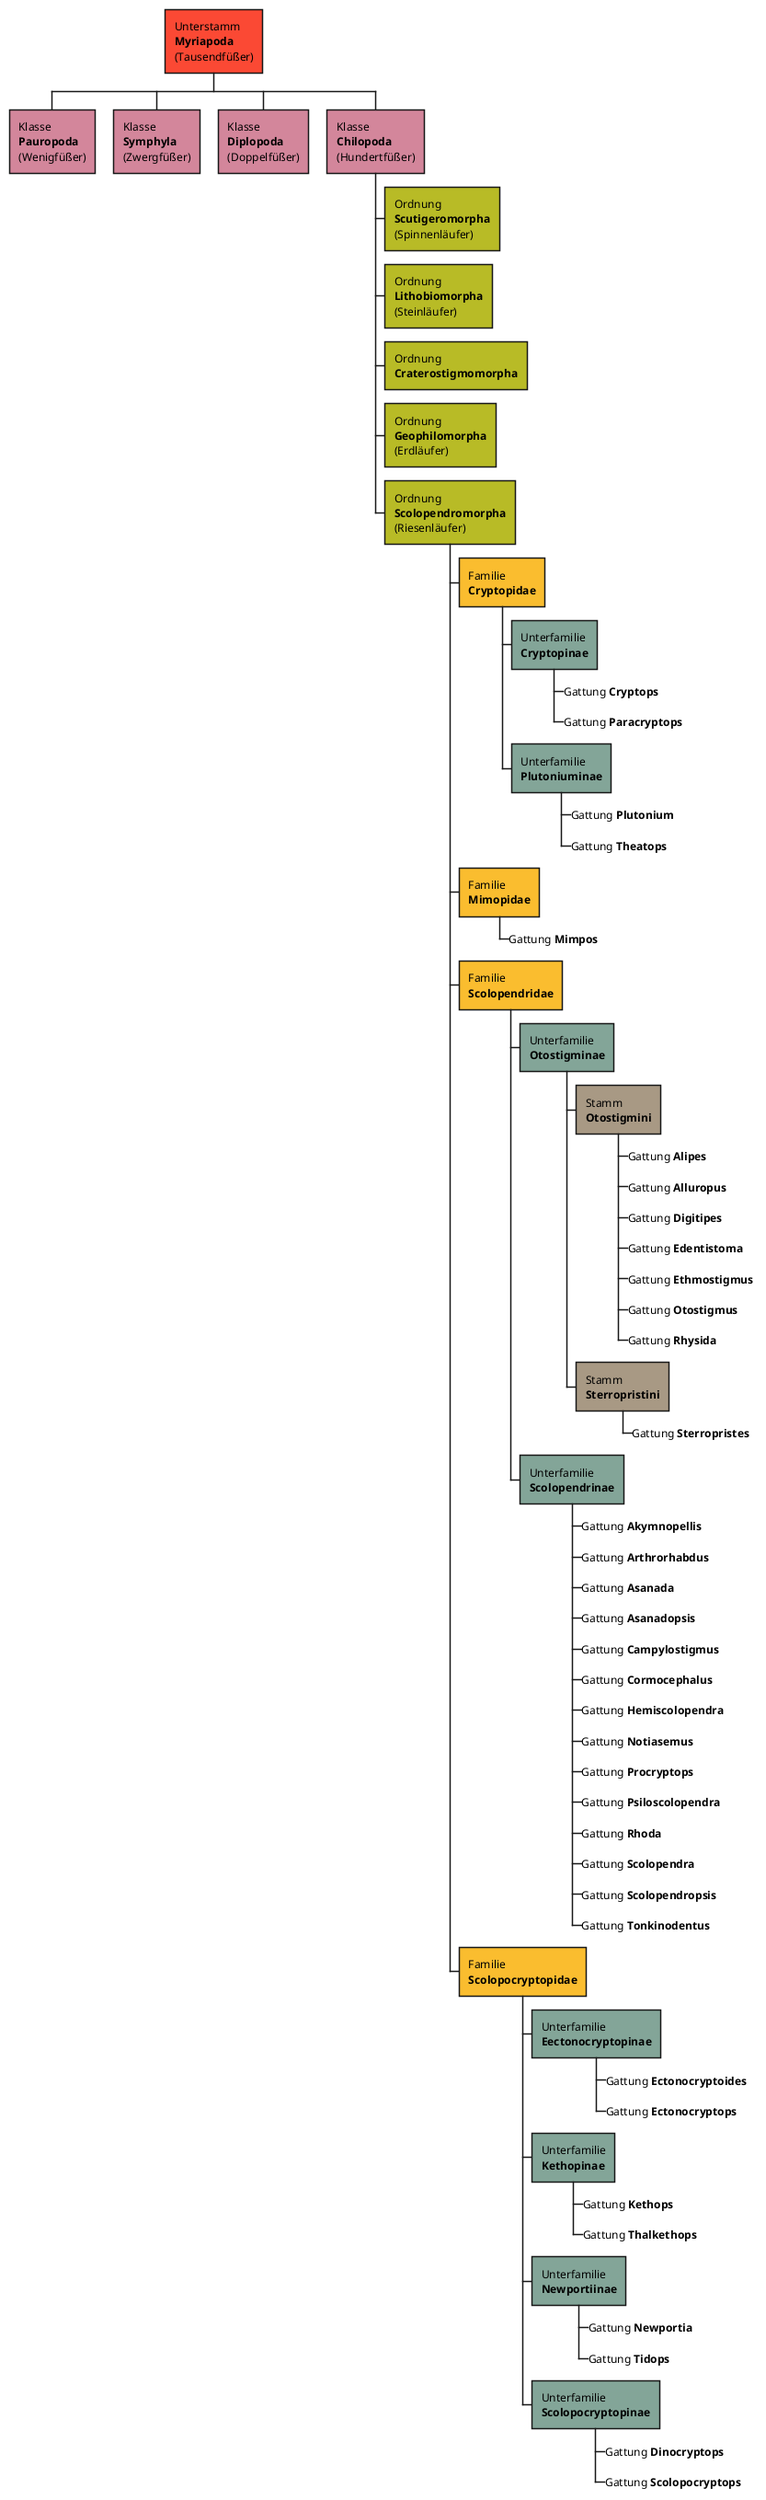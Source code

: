 @startwbs

*[#fb4934]:Unterstamm
<b>Myriapoda</b>
(Tausendfüßer);

**[#d3869b]:Klasse
<b>Pauropoda</b>
(Wenigfüßer);
**[#d3869b]:Klasse
<b>Symphyla</b>
(Zwergfüßer);
**[#d3869b]:Klasse
<b>Diplopoda</b>
(Doppelfüßer);

**[#d3869b]:Klasse
<b>Chilopoda</b>
(Hundertfüßer);

***[#b8bb26]:Ordnung
<b>Scutigeromorpha</b>
(Spinnenläufer);
***[#b8bb26]:Ordnung
<b>Lithobiomorpha</b>
(Steinläufer);
***[#b8bb26]:Ordnung
<b>Craterostigmomorpha</b>;
***[#b8bb26]:Ordnung
<b>Geophilomorpha</b>
(Erdläufer);

***[#b8bb26]:Ordnung
<b>Scolopendromorpha</b>
(Riesenläufer);

****[#fabd2f]:Familie
<b>Cryptopidae</b>;
*****[#83a598]:Unterfamilie
<b>Cryptopinae</b>;
******_ Gattung <b>Cryptops</b>
******_ Gattung <b>Paracryptops</b>
*****[#83a598]:Unterfamilie
<b>Plutoniuminae</b>;
******_ Gattung <b>Plutonium</b>
******_ Gattung <b>Theatops</b>

****[#fabd2f]:Familie 
<b>Mimopidae</b>;
*****_ Gattung <b>Mimpos</b>

****[#fabd2f]:Familie
<b>Scolopendridae</b>;
*****[#83a598]:Unterfamilie
<b>Otostigminae</b>;
******[#a89984]:Stamm
<b>Otostigmini</b>;
*******_ Gattung <b>Alipes</b>
*******_ Gattung <b>Alluropus</b>
*******_ Gattung <b>Digitipes</b>
*******_ Gattung <b>Edentistoma</b>
*******_ Gattung <b>Ethmostigmus</b>
*******_ Gattung <b>Otostigmus</b>
*******_ Gattung <b>Rhysida</b>
******[#a89984]:Stamm
<b>Sterropristini</b>;
*******_ Gattung <b>Sterropristes</b>
*****[#83a598]:Unterfamilie
<b>Scolopendrinae</b>;
******_ Gattung <b>Akymnopellis</b>
******_ Gattung <b>Arthrorhabdus</b>
******_ Gattung <b>Asanada</b>
******_ Gattung <b>Asanadopsis</b>
******_ Gattung <b>Campylostigmus</b>
******_ Gattung <b>Cormocephalus</b>
******_ Gattung <b>Hemiscolopendra</b>
******_ Gattung <b>Notiasemus</b>
******_ Gattung <b>Procryptops</b>
******_ Gattung <b>Psiloscolopendra</b>
******_ Gattung <b>Rhoda</b>
******_ Gattung <b>Scolopendra</b>
******_ Gattung <b>Scolopendropsis</b>
******_ Gattung <b>Tonkinodentus</b>

****[#fabd2f]:Familie 
<b>Scolopocryptopidae</b>;
*****[#83a598]:Unterfamilie
<b>Eectonocryptopinae</b>;
******_ Gattung <b>Ectonocryptoides</b>
******_ Gattung <b>Ectonocryptops</b>

*****[#83a598]:Unterfamilie
<b>Kethopinae</b>;
******_ Gattung <b>Kethops</b>
******_ Gattung <b>Thalkethops</b>

*****[#83a598]:Unterfamilie
<b>Newportiinae</b>;
******_ Gattung <b>Newportia</b>
******_ Gattung <b>Tidops</b>

*****[#83a598]:Unterfamilie
<b>Scolopocryptopinae</b>;
******_ Gattung <b>Dinocryptops</b>
******_ Gattung <b>Scolopocryptops</b>

@endwbs